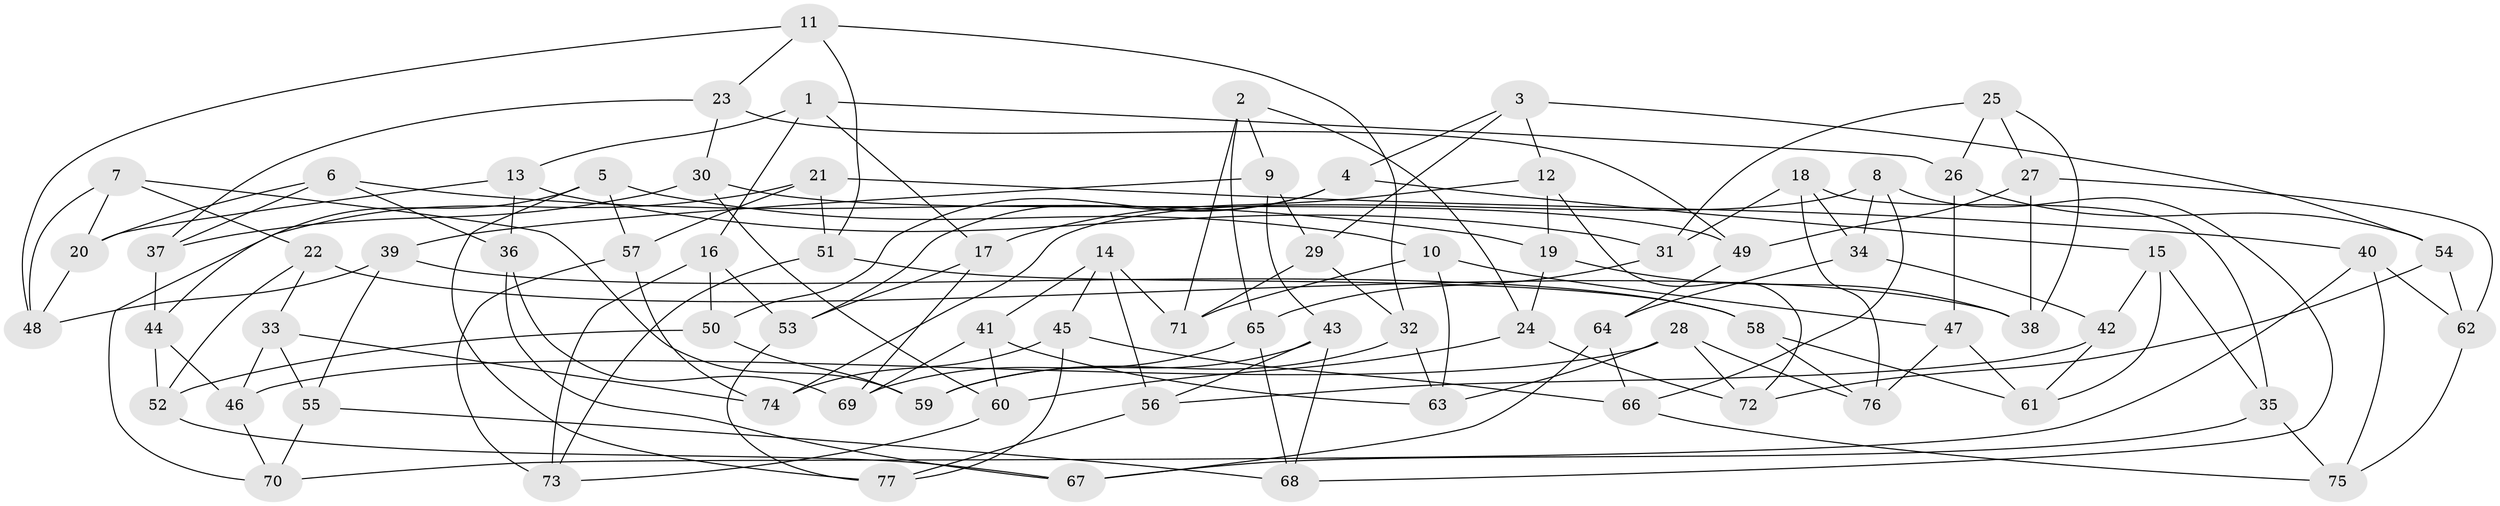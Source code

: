 // Generated by graph-tools (version 1.1) at 2025/26/03/09/25 03:26:53]
// undirected, 77 vertices, 154 edges
graph export_dot {
graph [start="1"]
  node [color=gray90,style=filled];
  1;
  2;
  3;
  4;
  5;
  6;
  7;
  8;
  9;
  10;
  11;
  12;
  13;
  14;
  15;
  16;
  17;
  18;
  19;
  20;
  21;
  22;
  23;
  24;
  25;
  26;
  27;
  28;
  29;
  30;
  31;
  32;
  33;
  34;
  35;
  36;
  37;
  38;
  39;
  40;
  41;
  42;
  43;
  44;
  45;
  46;
  47;
  48;
  49;
  50;
  51;
  52;
  53;
  54;
  55;
  56;
  57;
  58;
  59;
  60;
  61;
  62;
  63;
  64;
  65;
  66;
  67;
  68;
  69;
  70;
  71;
  72;
  73;
  74;
  75;
  76;
  77;
  1 -- 13;
  1 -- 17;
  1 -- 16;
  1 -- 26;
  2 -- 9;
  2 -- 24;
  2 -- 71;
  2 -- 65;
  3 -- 12;
  3 -- 54;
  3 -- 29;
  3 -- 4;
  4 -- 53;
  4 -- 50;
  4 -- 15;
  5 -- 44;
  5 -- 77;
  5 -- 57;
  5 -- 10;
  6 -- 36;
  6 -- 37;
  6 -- 20;
  6 -- 19;
  7 -- 59;
  7 -- 48;
  7 -- 22;
  7 -- 20;
  8 -- 34;
  8 -- 74;
  8 -- 68;
  8 -- 66;
  9 -- 29;
  9 -- 39;
  9 -- 43;
  10 -- 47;
  10 -- 63;
  10 -- 71;
  11 -- 51;
  11 -- 32;
  11 -- 23;
  11 -- 48;
  12 -- 72;
  12 -- 17;
  12 -- 19;
  13 -- 31;
  13 -- 20;
  13 -- 36;
  14 -- 45;
  14 -- 56;
  14 -- 41;
  14 -- 71;
  15 -- 61;
  15 -- 42;
  15 -- 35;
  16 -- 50;
  16 -- 73;
  16 -- 53;
  17 -- 53;
  17 -- 69;
  18 -- 76;
  18 -- 35;
  18 -- 31;
  18 -- 34;
  19 -- 24;
  19 -- 38;
  20 -- 48;
  21 -- 40;
  21 -- 57;
  21 -- 70;
  21 -- 51;
  22 -- 38;
  22 -- 52;
  22 -- 33;
  23 -- 37;
  23 -- 30;
  23 -- 49;
  24 -- 72;
  24 -- 60;
  25 -- 27;
  25 -- 31;
  25 -- 26;
  25 -- 38;
  26 -- 54;
  26 -- 47;
  27 -- 38;
  27 -- 62;
  27 -- 49;
  28 -- 46;
  28 -- 63;
  28 -- 76;
  28 -- 72;
  29 -- 32;
  29 -- 71;
  30 -- 49;
  30 -- 60;
  30 -- 37;
  31 -- 65;
  32 -- 59;
  32 -- 63;
  33 -- 74;
  33 -- 55;
  33 -- 46;
  34 -- 64;
  34 -- 42;
  35 -- 75;
  35 -- 67;
  36 -- 67;
  36 -- 69;
  37 -- 44;
  39 -- 55;
  39 -- 58;
  39 -- 48;
  40 -- 70;
  40 -- 62;
  40 -- 75;
  41 -- 69;
  41 -- 60;
  41 -- 63;
  42 -- 61;
  42 -- 56;
  43 -- 68;
  43 -- 59;
  43 -- 56;
  44 -- 52;
  44 -- 46;
  45 -- 74;
  45 -- 66;
  45 -- 77;
  46 -- 70;
  47 -- 61;
  47 -- 76;
  49 -- 64;
  50 -- 52;
  50 -- 59;
  51 -- 73;
  51 -- 58;
  52 -- 67;
  53 -- 77;
  54 -- 62;
  54 -- 72;
  55 -- 68;
  55 -- 70;
  56 -- 77;
  57 -- 74;
  57 -- 73;
  58 -- 61;
  58 -- 76;
  60 -- 73;
  62 -- 75;
  64 -- 66;
  64 -- 67;
  65 -- 69;
  65 -- 68;
  66 -- 75;
}
